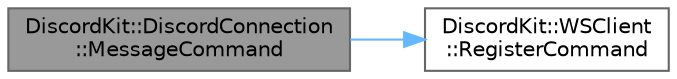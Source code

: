 digraph "DiscordKit::DiscordConnection::MessageCommand"
{
 // LATEX_PDF_SIZE
  bgcolor="transparent";
  edge [fontname=Helvetica,fontsize=10,labelfontname=Helvetica,labelfontsize=10];
  node [fontname=Helvetica,fontsize=10,shape=box,height=0.2,width=0.4];
  rankdir="LR";
  Node1 [id="Node000001",label="DiscordKit::DiscordConnection\l::MessageCommand",height=0.2,width=0.4,color="gray40", fillcolor="grey60", style="filled", fontcolor="black",tooltip=" "];
  Node1 -> Node2 [id="edge1_Node000001_Node000002",color="steelblue1",style="solid",tooltip=" "];
  Node2 [id="Node000002",label="DiscordKit::WSClient\l::RegisterCommand",height=0.2,width=0.4,color="grey40", fillcolor="white", style="filled",URL="$d1/d0c/classDiscordKit_1_1WSClient.html#a1de8af76fc52d1538e8260525528eea9",tooltip=" "];
}
